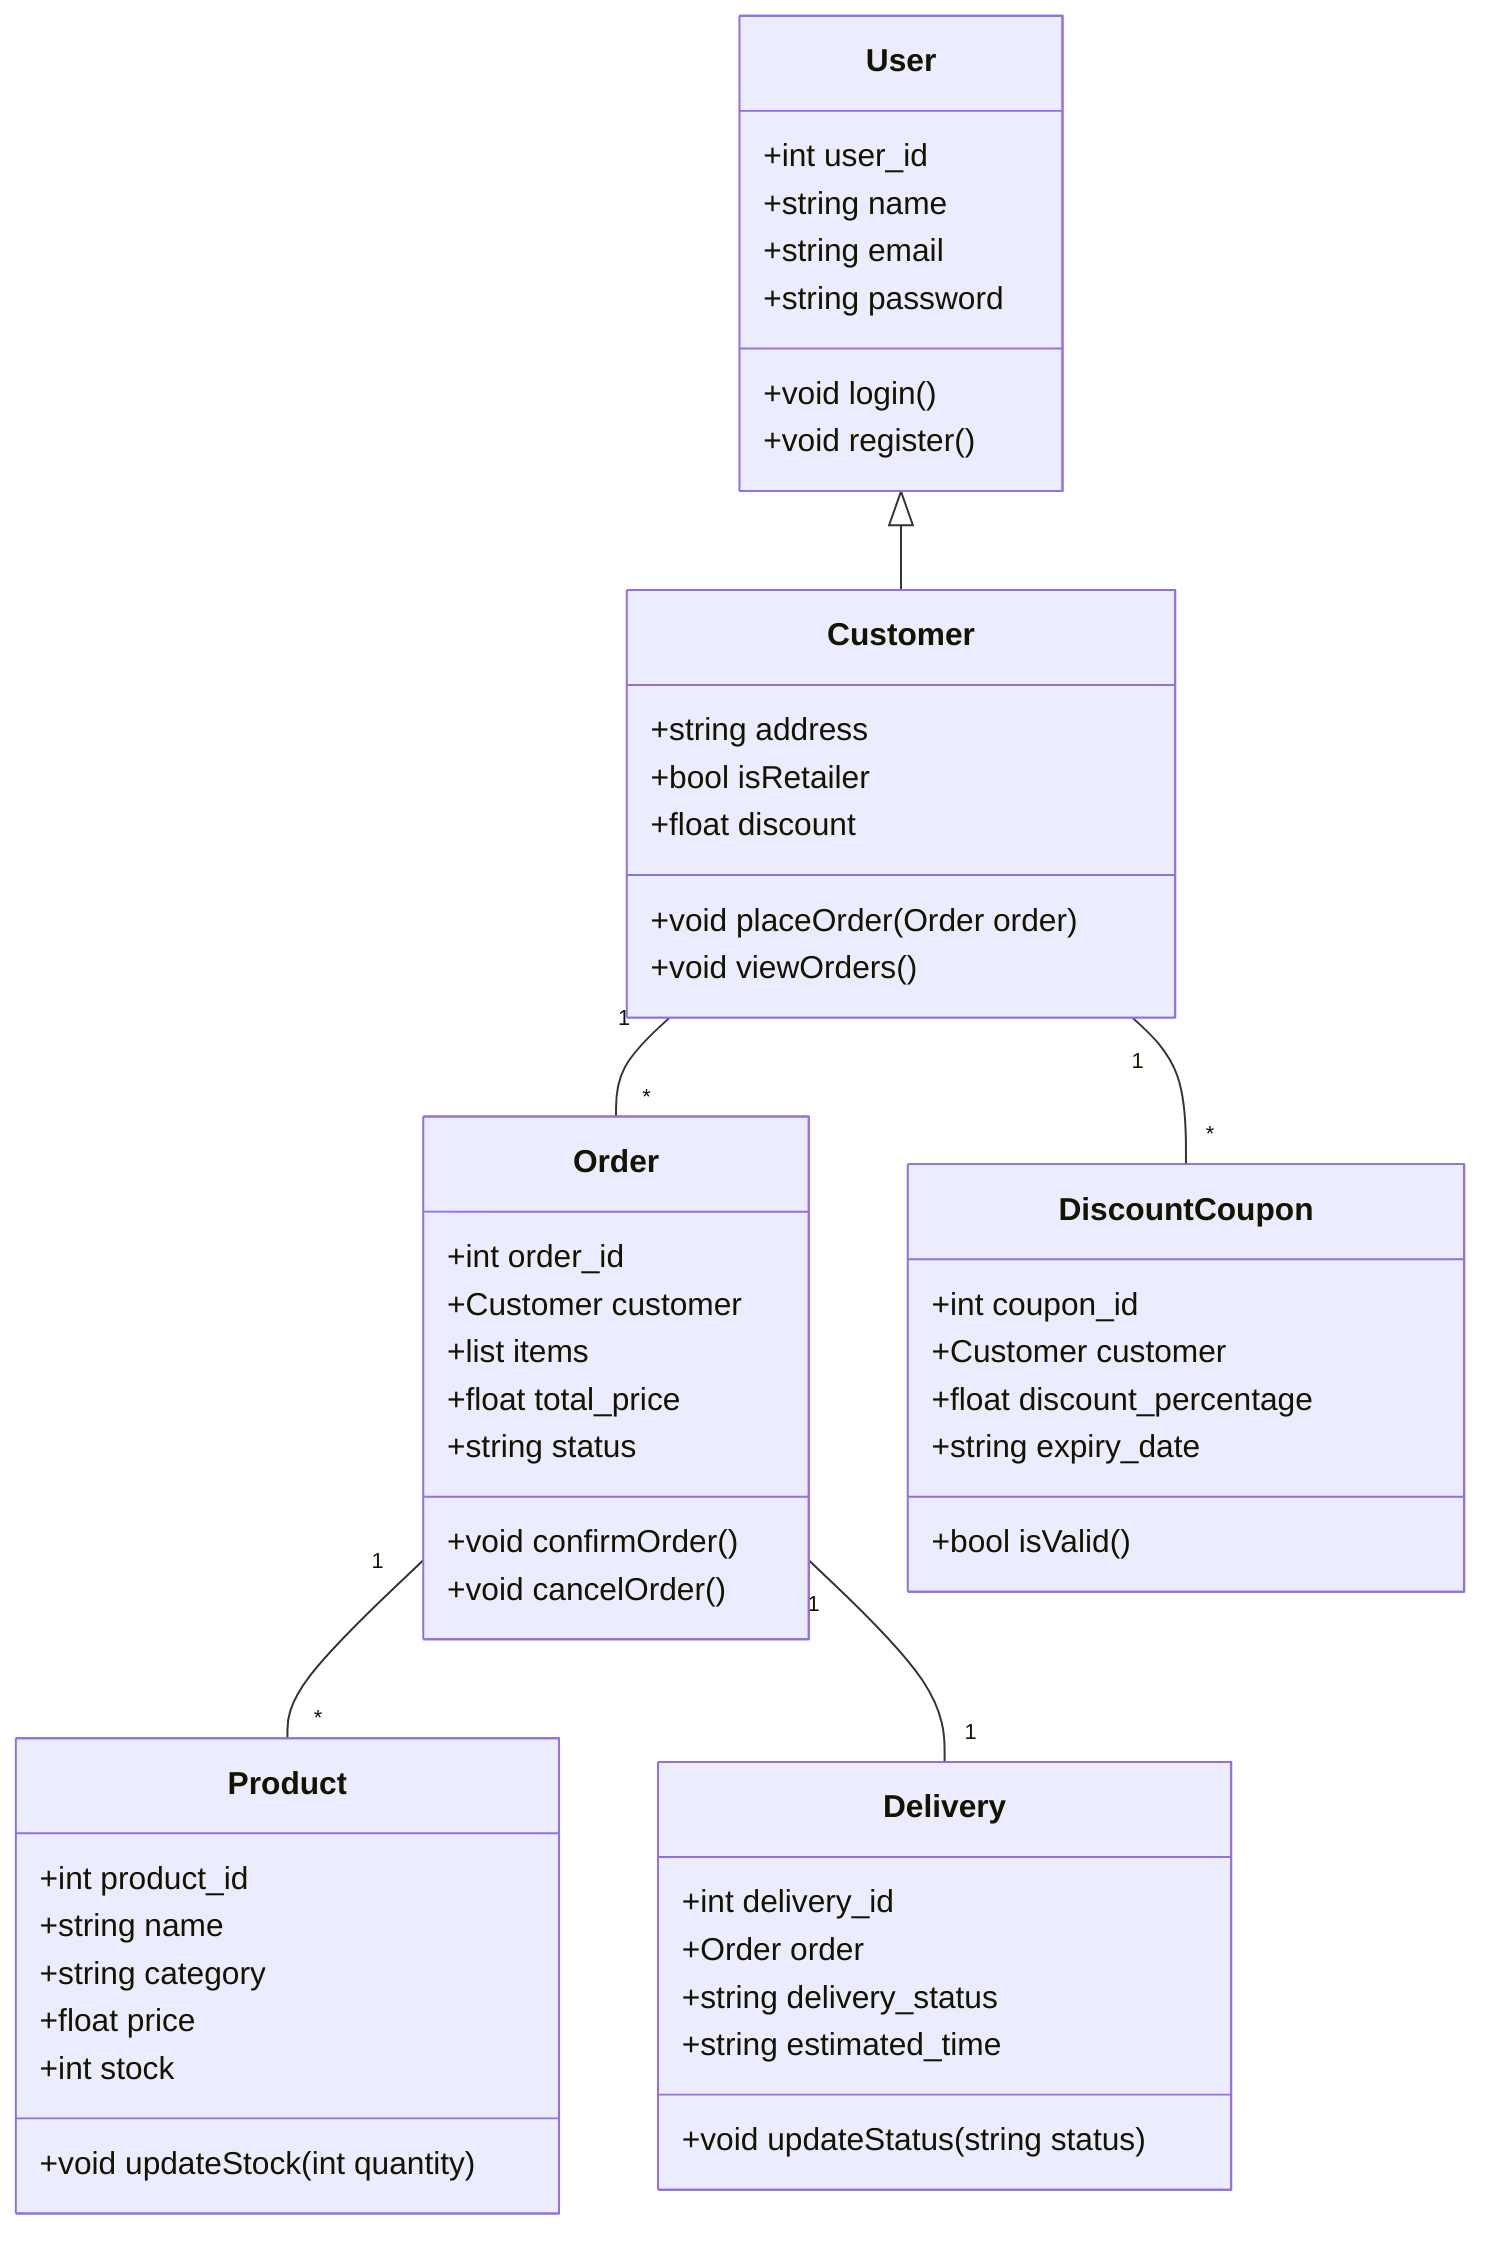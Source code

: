 classDiagram
    class User {
        +int user_id
        +string name
        +string email
        +string password
        +void login()
        +void register()
    }

    class Customer {
        +string address
        +bool isRetailer
        +float discount
        +void placeOrder(Order order)
        +void viewOrders()
    }

    class Product {
        +int product_id
        +string name
        +string category
        +float price
        +int stock
        +void updateStock(int quantity)
    }

    class Order {
        +int order_id
        +Customer customer
        +list<Product> items
        +float total_price
        +string status
        +void confirmOrder()
        +void cancelOrder()
    }

    class Delivery {
        +int delivery_id
        +Order order
        +string delivery_status
        +string estimated_time
        +void updateStatus(string status)
    }

    class DiscountCoupon {
        +int coupon_id
        +Customer customer
        +float discount_percentage
        +string expiry_date
        +bool isValid()
    }

    User <|-- Customer
    Customer "1" -- "*" Order
    Order "1" -- "*" Product
    Order "1" -- "1" Delivery
    Customer "1" -- "*" DiscountCoupon